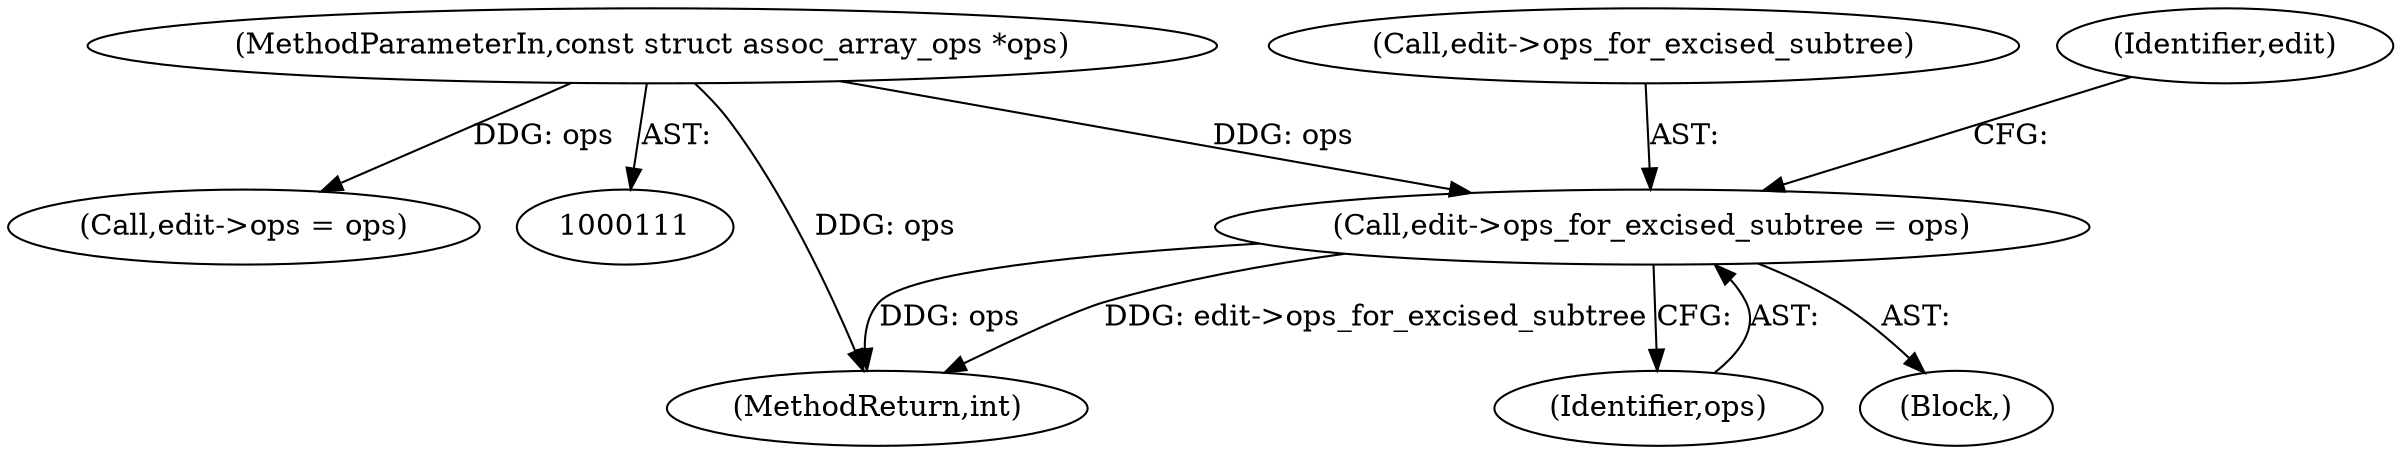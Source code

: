 digraph "0_linux_95389b08d93d5c06ec63ab49bd732b0069b7c35e@pointer" {
"1000165" [label="(Call,edit->ops_for_excised_subtree = ops)"];
"1000113" [label="(MethodParameterIn,const struct assoc_array_ops *ops)"];
"1000113" [label="(MethodParameterIn,const struct assoc_array_ops *ops)"];
"1000116" [label="(Block,)"];
"1000166" [label="(Call,edit->ops_for_excised_subtree)"];
"1000878" [label="(MethodReturn,int)"];
"1000174" [label="(Identifier,edit)"];
"1000160" [label="(Call,edit->ops = ops)"];
"1000169" [label="(Identifier,ops)"];
"1000165" [label="(Call,edit->ops_for_excised_subtree = ops)"];
"1000165" -> "1000116"  [label="AST: "];
"1000165" -> "1000169"  [label="CFG: "];
"1000166" -> "1000165"  [label="AST: "];
"1000169" -> "1000165"  [label="AST: "];
"1000174" -> "1000165"  [label="CFG: "];
"1000165" -> "1000878"  [label="DDG: ops"];
"1000165" -> "1000878"  [label="DDG: edit->ops_for_excised_subtree"];
"1000113" -> "1000165"  [label="DDG: ops"];
"1000113" -> "1000111"  [label="AST: "];
"1000113" -> "1000878"  [label="DDG: ops"];
"1000113" -> "1000160"  [label="DDG: ops"];
}
